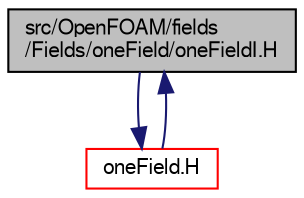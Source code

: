 digraph "src/OpenFOAM/fields/Fields/oneField/oneFieldI.H"
{
  bgcolor="transparent";
  edge [fontname="FreeSans",fontsize="10",labelfontname="FreeSans",labelfontsize="10"];
  node [fontname="FreeSans",fontsize="10",shape=record];
  Node0 [label="src/OpenFOAM/fields\l/Fields/oneField/oneFieldI.H",height=0.2,width=0.4,color="black", fillcolor="grey75", style="filled", fontcolor="black"];
  Node0 -> Node1 [color="midnightblue",fontsize="10",style="solid",fontname="FreeSans"];
  Node1 [label="oneField.H",height=0.2,width=0.4,color="red",URL="$a09629.html"];
  Node1 -> Node0 [color="midnightblue",fontsize="10",style="solid",fontname="FreeSans"];
}
